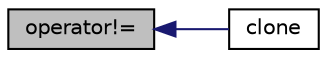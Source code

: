 digraph "operator!="
{
  bgcolor="transparent";
  edge [fontname="Helvetica",fontsize="10",labelfontname="Helvetica",labelfontsize="10"];
  node [fontname="Helvetica",fontsize="10",shape=record];
  rankdir="LR";
  Node2602 [label="operator!=",height=0.2,width=0.4,color="black", fillcolor="grey75", style="filled", fontcolor="black"];
  Node2602 -> Node2603 [dir="back",color="midnightblue",fontsize="10",style="solid",fontname="Helvetica"];
  Node2603 [label="clone",height=0.2,width=0.4,color="black",URL="$a27477.html#ac02e29e9c5268438e822df9e58c4e069",tooltip="Construct and return a clone. "];
}
